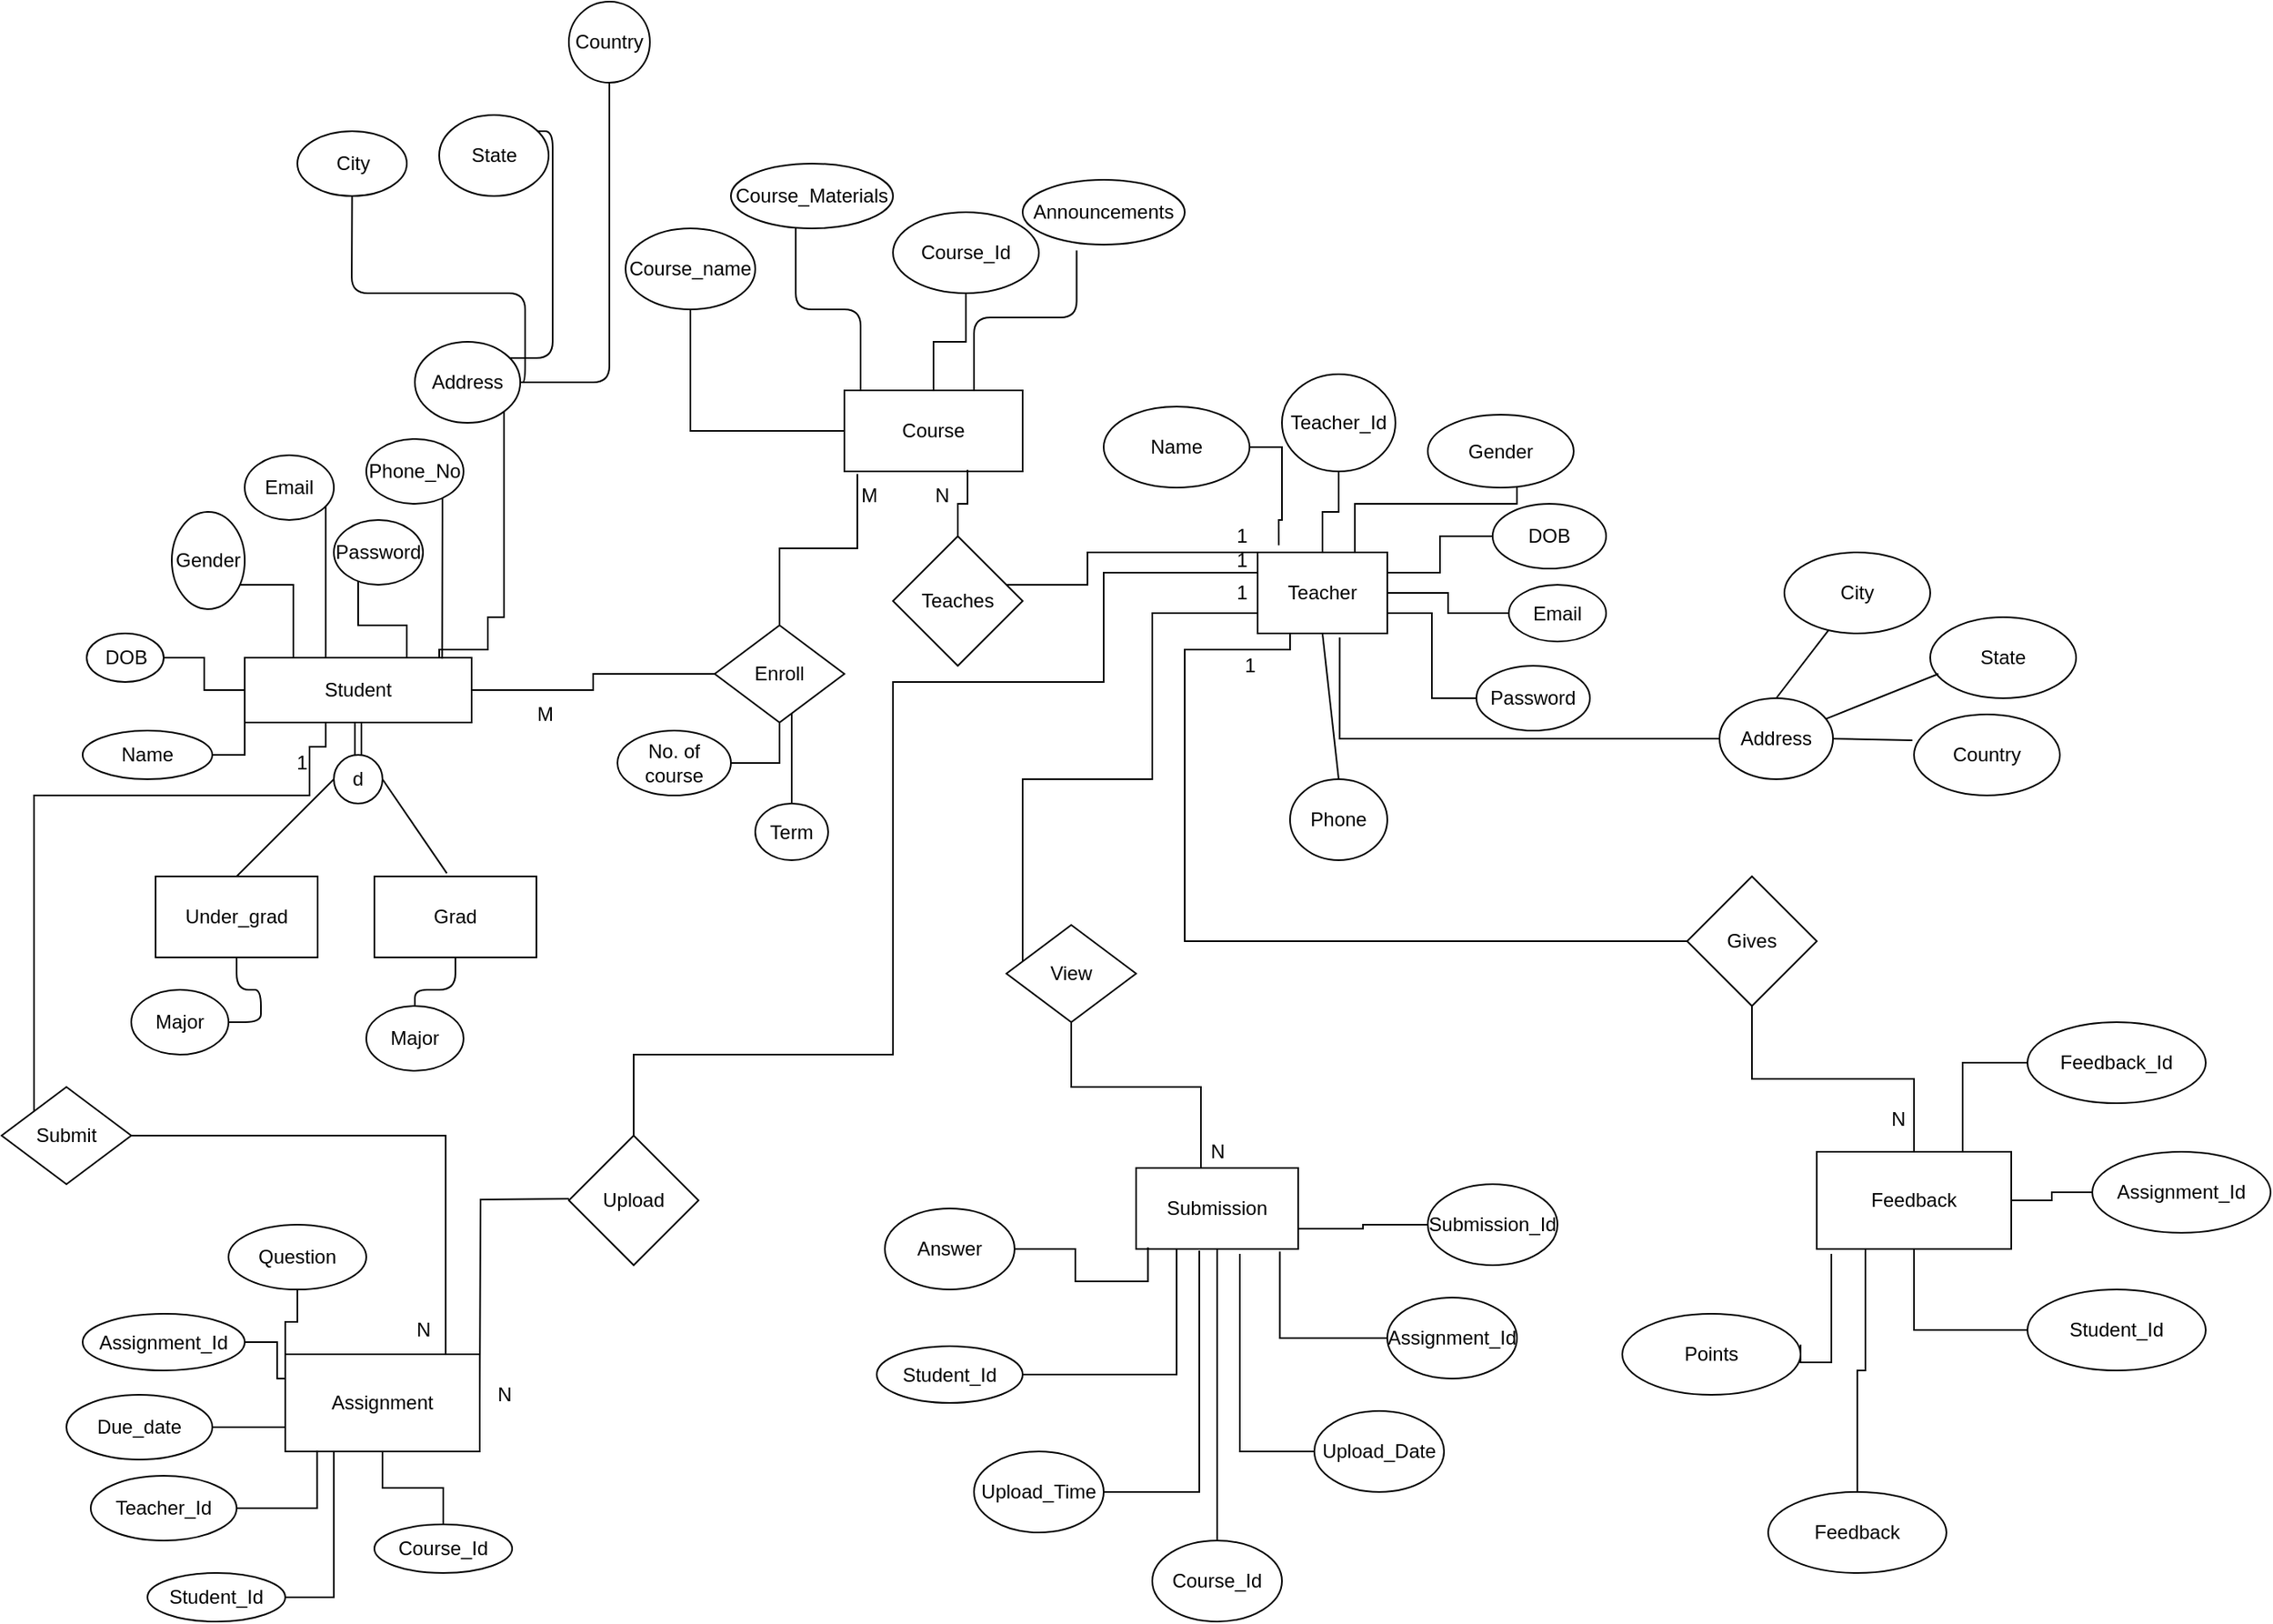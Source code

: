 <mxfile version="13.7.9" type="device"><diagram id="-tRx9TWAh7TcMfn7ytfL" name="Page-1"><mxGraphModel dx="1702" dy="1594" grid="1" gridSize="10" guides="1" tooltips="1" connect="1" arrows="1" fold="1" page="1" pageScale="1" pageWidth="850" pageHeight="1100" math="0" shadow="0"><root><mxCell id="0"/><mxCell id="1" parent="0"/><mxCell id="U-fGqJJMngLePOsrqzSg-1" value="Student" style="rounded=0;whiteSpace=wrap;html=1;" parent="1" vertex="1"><mxGeometry x="90" y="145" width="140" height="40" as="geometry"/></mxCell><mxCell id="U-fGqJJMngLePOsrqzSg-2" style="edgeStyle=orthogonalEdgeStyle;rounded=0;orthogonalLoop=1;jettySize=auto;html=1;endArrow=none;endFill=0;" parent="1" source="U-fGqJJMngLePOsrqzSg-6" target="U-fGqJJMngLePOsrqzSg-1" edge="1"><mxGeometry relative="1" as="geometry"><Array as="points"><mxPoint x="250" y="120"/><mxPoint x="240" y="120"/><mxPoint x="240" y="140"/><mxPoint x="210" y="140"/></Array></mxGeometry></mxCell><mxCell id="U-fGqJJMngLePOsrqzSg-3" style="edgeStyle=orthogonalEdgeStyle;rounded=1;orthogonalLoop=1;jettySize=auto;html=1;startArrow=none;startFill=0;endArrow=none;endFill=0;" parent="1" source="U-fGqJJMngLePOsrqzSg-6" target="U-fGqJJMngLePOsrqzSg-116" edge="1"><mxGeometry relative="1" as="geometry"><mxPoint x="230" y="-120" as="targetPoint"/><Array as="points"><mxPoint x="263" y="-80"/><mxPoint x="156" y="-80"/></Array></mxGeometry></mxCell><mxCell id="U-fGqJJMngLePOsrqzSg-4" style="edgeStyle=orthogonalEdgeStyle;rounded=1;orthogonalLoop=1;jettySize=auto;html=1;startArrow=none;startFill=0;endArrow=none;endFill=0;" parent="1" source="U-fGqJJMngLePOsrqzSg-6" target="U-fGqJJMngLePOsrqzSg-118" edge="1"><mxGeometry relative="1" as="geometry"><mxPoint x="280" y="-130" as="targetPoint"/><Array as="points"><mxPoint x="280" y="-40"/><mxPoint x="280" y="-180"/></Array></mxGeometry></mxCell><mxCell id="U-fGqJJMngLePOsrqzSg-5" style="edgeStyle=orthogonalEdgeStyle;rounded=1;orthogonalLoop=1;jettySize=auto;html=1;startArrow=none;startFill=0;endArrow=none;endFill=0;" parent="1" source="U-fGqJJMngLePOsrqzSg-6" target="U-fGqJJMngLePOsrqzSg-117" edge="1"><mxGeometry relative="1" as="geometry"><mxPoint x="310" y="-170" as="targetPoint"/></mxGeometry></mxCell><mxCell id="U-fGqJJMngLePOsrqzSg-6" value="Address" style="ellipse;whiteSpace=wrap;html=1;" parent="1" vertex="1"><mxGeometry x="195" y="-50" width="65" height="50" as="geometry"/></mxCell><mxCell id="U-fGqJJMngLePOsrqzSg-7" style="edgeStyle=orthogonalEdgeStyle;rounded=0;orthogonalLoop=1;jettySize=auto;html=1;entryX=0.25;entryY=0;entryDx=0;entryDy=0;endArrow=none;endFill=0;" parent="1" source="U-fGqJJMngLePOsrqzSg-8" target="U-fGqJJMngLePOsrqzSg-1" edge="1"><mxGeometry relative="1" as="geometry"><Array as="points"><mxPoint x="80" y="100"/><mxPoint x="120" y="100"/><mxPoint x="120" y="145"/></Array></mxGeometry></mxCell><mxCell id="U-fGqJJMngLePOsrqzSg-8" value="Gender" style="ellipse;whiteSpace=wrap;html=1;direction=south;" parent="1" vertex="1"><mxGeometry x="45" y="55" width="45" height="60" as="geometry"/></mxCell><mxCell id="U-fGqJJMngLePOsrqzSg-9" style="edgeStyle=orthogonalEdgeStyle;rounded=0;orthogonalLoop=1;jettySize=auto;html=1;entryX=0.5;entryY=0;entryDx=0;entryDy=0;endArrow=none;endFill=0;" parent="1" source="U-fGqJJMngLePOsrqzSg-10" target="U-fGqJJMngLePOsrqzSg-1" edge="1"><mxGeometry relative="1" as="geometry"><Array as="points"><mxPoint x="140" y="145"/></Array></mxGeometry></mxCell><mxCell id="U-fGqJJMngLePOsrqzSg-10" value="Email" style="ellipse;whiteSpace=wrap;html=1;" parent="1" vertex="1"><mxGeometry x="90" y="20" width="55" height="40" as="geometry"/></mxCell><mxCell id="U-fGqJJMngLePOsrqzSg-11" style="edgeStyle=orthogonalEdgeStyle;rounded=0;orthogonalLoop=1;jettySize=auto;html=1;entryX=0.75;entryY=0;entryDx=0;entryDy=0;endArrow=none;endFill=0;" parent="1" source="U-fGqJJMngLePOsrqzSg-12" target="U-fGqJJMngLePOsrqzSg-1" edge="1"><mxGeometry relative="1" as="geometry"><Array as="points"><mxPoint x="160" y="125"/><mxPoint x="190" y="125"/></Array></mxGeometry></mxCell><mxCell id="U-fGqJJMngLePOsrqzSg-12" value="Password" style="ellipse;whiteSpace=wrap;html=1;" parent="1" vertex="1"><mxGeometry x="145" y="60" width="55" height="40" as="geometry"/></mxCell><mxCell id="U-fGqJJMngLePOsrqzSg-13" style="edgeStyle=orthogonalEdgeStyle;rounded=0;orthogonalLoop=1;jettySize=auto;html=1;entryX=0;entryY=0.5;entryDx=0;entryDy=0;endArrow=none;endFill=0;" parent="1" source="U-fGqJJMngLePOsrqzSg-14" target="U-fGqJJMngLePOsrqzSg-1" edge="1"><mxGeometry relative="1" as="geometry"/></mxCell><mxCell id="U-fGqJJMngLePOsrqzSg-14" value="DOB" style="ellipse;whiteSpace=wrap;html=1;" parent="1" vertex="1"><mxGeometry x="-7.5" y="130" width="47.5" height="30" as="geometry"/></mxCell><mxCell id="U-fGqJJMngLePOsrqzSg-15" style="edgeStyle=orthogonalEdgeStyle;rounded=0;orthogonalLoop=1;jettySize=auto;html=1;entryX=0.87;entryY=0.017;entryDx=0;entryDy=0;entryPerimeter=0;endArrow=none;endFill=0;" parent="1" source="U-fGqJJMngLePOsrqzSg-16" target="U-fGqJJMngLePOsrqzSg-1" edge="1"><mxGeometry relative="1" as="geometry"><Array as="points"><mxPoint x="212" y="60"/><mxPoint x="212" y="60"/></Array></mxGeometry></mxCell><mxCell id="U-fGqJJMngLePOsrqzSg-16" value="Phone_No" style="ellipse;whiteSpace=wrap;html=1;" parent="1" vertex="1"><mxGeometry x="165" y="10" width="60" height="40" as="geometry"/></mxCell><mxCell id="U-fGqJJMngLePOsrqzSg-17" style="edgeStyle=orthogonalEdgeStyle;rounded=0;orthogonalLoop=1;jettySize=auto;html=1;entryX=0;entryY=0.75;entryDx=0;entryDy=0;endArrow=none;endFill=0;" parent="1" source="U-fGqJJMngLePOsrqzSg-18" target="U-fGqJJMngLePOsrqzSg-1" edge="1"><mxGeometry relative="1" as="geometry"/></mxCell><mxCell id="U-fGqJJMngLePOsrqzSg-18" value="Name" style="ellipse;whiteSpace=wrap;html=1;" parent="1" vertex="1"><mxGeometry x="-10" y="190" width="80" height="30" as="geometry"/></mxCell><mxCell id="U-fGqJJMngLePOsrqzSg-19" value="" style="shape=link;html=1;endArrow=none;endFill=0;exitX=0.5;exitY=1;exitDx=0;exitDy=0;entryX=0.5;entryY=0;entryDx=0;entryDy=0;" parent="1" source="U-fGqJJMngLePOsrqzSg-1" target="U-fGqJJMngLePOsrqzSg-20" edge="1"><mxGeometry width="100" relative="1" as="geometry"><mxPoint x="190" y="250" as="sourcePoint"/><mxPoint x="195" y="290" as="targetPoint"/><Array as="points"/></mxGeometry></mxCell><mxCell id="U-fGqJJMngLePOsrqzSg-20" value="d" style="ellipse;whiteSpace=wrap;html=1;" parent="1" vertex="1"><mxGeometry x="145" y="205" width="30" height="30" as="geometry"/></mxCell><mxCell id="U-fGqJJMngLePOsrqzSg-21" value="" style="endArrow=none;html=1;entryX=0;entryY=0.5;entryDx=0;entryDy=0;exitX=0.5;exitY=0;exitDx=0;exitDy=0;" parent="1" source="U-fGqJJMngLePOsrqzSg-26" target="U-fGqJJMngLePOsrqzSg-20" edge="1"><mxGeometry width="50" height="50" relative="1" as="geometry"><mxPoint x="73" y="350" as="sourcePoint"/><mxPoint x="112.5" y="310" as="targetPoint"/><Array as="points"/></mxGeometry></mxCell><mxCell id="U-fGqJJMngLePOsrqzSg-22" style="edgeStyle=orthogonalEdgeStyle;rounded=1;orthogonalLoop=1;jettySize=auto;html=1;startArrow=none;startFill=0;endArrow=none;endFill=0;" parent="1" source="U-fGqJJMngLePOsrqzSg-23" target="U-fGqJJMngLePOsrqzSg-120" edge="1"><mxGeometry relative="1" as="geometry"/></mxCell><mxCell id="U-fGqJJMngLePOsrqzSg-23" value="Grad" style="rounded=0;whiteSpace=wrap;html=1;" parent="1" vertex="1"><mxGeometry x="170" y="280" width="100" height="50" as="geometry"/></mxCell><mxCell id="U-fGqJJMngLePOsrqzSg-24" value="" style="endArrow=none;html=1;exitX=1;exitY=0.5;exitDx=0;exitDy=0;entryX=0.447;entryY=-0.039;entryDx=0;entryDy=0;entryPerimeter=0;" parent="1" source="U-fGqJJMngLePOsrqzSg-20" target="U-fGqJJMngLePOsrqzSg-23" edge="1"><mxGeometry width="50" height="50" relative="1" as="geometry"><mxPoint x="240" y="270" as="sourcePoint"/><mxPoint x="301" y="330" as="targetPoint"/><Array as="points"/></mxGeometry></mxCell><mxCell id="U-fGqJJMngLePOsrqzSg-25" style="edgeStyle=orthogonalEdgeStyle;rounded=1;orthogonalLoop=1;jettySize=auto;html=1;entryX=1;entryY=0.5;entryDx=0;entryDy=0;startArrow=none;startFill=0;endArrow=none;endFill=0;" parent="1" source="U-fGqJJMngLePOsrqzSg-26" target="U-fGqJJMngLePOsrqzSg-119" edge="1"><mxGeometry relative="1" as="geometry"/></mxCell><mxCell id="U-fGqJJMngLePOsrqzSg-26" value="Under_grad" style="rounded=0;whiteSpace=wrap;html=1;" parent="1" vertex="1"><mxGeometry x="35" y="280" width="100" height="50" as="geometry"/></mxCell><mxCell id="U-fGqJJMngLePOsrqzSg-27" style="edgeStyle=orthogonalEdgeStyle;rounded=0;orthogonalLoop=1;jettySize=auto;html=1;endArrow=none;endFill=0;" parent="1" source="U-fGqJJMngLePOsrqzSg-31" target="U-fGqJJMngLePOsrqzSg-33" edge="1"><mxGeometry relative="1" as="geometry"/></mxCell><mxCell id="U-fGqJJMngLePOsrqzSg-28" style="edgeStyle=orthogonalEdgeStyle;rounded=0;orthogonalLoop=1;jettySize=auto;html=1;endArrow=none;endFill=0;" parent="1" source="U-fGqJJMngLePOsrqzSg-31" target="U-fGqJJMngLePOsrqzSg-32" edge="1"><mxGeometry relative="1" as="geometry"/></mxCell><mxCell id="U-fGqJJMngLePOsrqzSg-29" style="edgeStyle=orthogonalEdgeStyle;rounded=1;orthogonalLoop=1;jettySize=auto;html=1;entryX=0.4;entryY=1;entryDx=0;entryDy=0;entryPerimeter=0;startArrow=none;startFill=0;endArrow=none;endFill=0;" parent="1" source="U-fGqJJMngLePOsrqzSg-31" target="U-fGqJJMngLePOsrqzSg-121" edge="1"><mxGeometry relative="1" as="geometry"><Array as="points"><mxPoint x="470" y="-70"/><mxPoint x="430" y="-70"/></Array></mxGeometry></mxCell><mxCell id="U-fGqJJMngLePOsrqzSg-30" style="edgeStyle=orthogonalEdgeStyle;rounded=1;orthogonalLoop=1;jettySize=auto;html=1;entryX=0.333;entryY=1.092;entryDx=0;entryDy=0;entryPerimeter=0;startArrow=none;startFill=0;endArrow=none;endFill=0;" parent="1" source="U-fGqJJMngLePOsrqzSg-31" target="U-fGqJJMngLePOsrqzSg-122" edge="1"><mxGeometry relative="1" as="geometry"><Array as="points"><mxPoint x="540" y="-65"/><mxPoint x="603" y="-65"/></Array></mxGeometry></mxCell><mxCell id="U-fGqJJMngLePOsrqzSg-31" value="Course" style="rounded=0;whiteSpace=wrap;html=1;" parent="1" vertex="1"><mxGeometry x="460" y="-20" width="110" height="50" as="geometry"/></mxCell><mxCell id="U-fGqJJMngLePOsrqzSg-32" value="Course_Id" style="ellipse;whiteSpace=wrap;html=1;" parent="1" vertex="1"><mxGeometry x="490" y="-130" width="90" height="50" as="geometry"/></mxCell><mxCell id="U-fGqJJMngLePOsrqzSg-33" value="Course_name" style="ellipse;whiteSpace=wrap;html=1;" parent="1" vertex="1"><mxGeometry x="325" y="-120" width="80" height="50" as="geometry"/></mxCell><mxCell id="U-fGqJJMngLePOsrqzSg-34" style="edgeStyle=orthogonalEdgeStyle;rounded=0;orthogonalLoop=1;jettySize=auto;html=1;entryX=1;entryY=0.5;entryDx=0;entryDy=0;endArrow=none;endFill=0;" parent="1" source="U-fGqJJMngLePOsrqzSg-36" target="U-fGqJJMngLePOsrqzSg-1" edge="1"><mxGeometry relative="1" as="geometry"/></mxCell><mxCell id="U-fGqJJMngLePOsrqzSg-35" style="edgeStyle=orthogonalEdgeStyle;rounded=0;orthogonalLoop=1;jettySize=auto;html=1;entryX=0.073;entryY=1.033;entryDx=0;entryDy=0;entryPerimeter=0;endArrow=none;endFill=0;" parent="1" source="U-fGqJJMngLePOsrqzSg-36" target="U-fGqJJMngLePOsrqzSg-31" edge="1"><mxGeometry relative="1" as="geometry"/></mxCell><mxCell id="U-fGqJJMngLePOsrqzSg-36" value="Enroll" style="rhombus;whiteSpace=wrap;html=1;" parent="1" vertex="1"><mxGeometry x="380" y="125" width="80" height="60" as="geometry"/></mxCell><mxCell id="U-fGqJJMngLePOsrqzSg-37" value="M" style="text;html=1;align=center;verticalAlign=middle;resizable=0;points=[];autosize=1;" parent="1" vertex="1"><mxGeometry x="460" y="35" width="30" height="20" as="geometry"/></mxCell><mxCell id="U-fGqJJMngLePOsrqzSg-38" value="M" style="text;html=1;align=center;verticalAlign=middle;resizable=0;points=[];autosize=1;" parent="1" vertex="1"><mxGeometry x="260" y="170" width="30" height="20" as="geometry"/></mxCell><mxCell id="U-fGqJJMngLePOsrqzSg-39" value="Teacher" style="rounded=0;whiteSpace=wrap;html=1;" parent="1" vertex="1"><mxGeometry x="715" y="80" width="80" height="50" as="geometry"/></mxCell><mxCell id="U-fGqJJMngLePOsrqzSg-40" style="edgeStyle=orthogonalEdgeStyle;rounded=0;orthogonalLoop=1;jettySize=auto;html=1;entryX=1;entryY=0.75;entryDx=0;entryDy=0;endArrow=none;endFill=0;" parent="1" source="U-fGqJJMngLePOsrqzSg-41" target="U-fGqJJMngLePOsrqzSg-39" edge="1"><mxGeometry relative="1" as="geometry"/></mxCell><mxCell id="U-fGqJJMngLePOsrqzSg-41" value="Password" style="ellipse;whiteSpace=wrap;html=1;" parent="1" vertex="1"><mxGeometry x="850" y="150" width="70" height="40" as="geometry"/></mxCell><mxCell id="U-fGqJJMngLePOsrqzSg-43" value="Phone" style="ellipse;whiteSpace=wrap;html=1;" parent="1" vertex="1"><mxGeometry x="735" y="220" width="60" height="50" as="geometry"/></mxCell><mxCell id="U-fGqJJMngLePOsrqzSg-44" style="edgeStyle=orthogonalEdgeStyle;rounded=0;orthogonalLoop=1;jettySize=auto;html=1;endArrow=none;endFill=0;entryX=1;entryY=0.25;entryDx=0;entryDy=0;" parent="1" source="U-fGqJJMngLePOsrqzSg-45" target="U-fGqJJMngLePOsrqzSg-39" edge="1"><mxGeometry relative="1" as="geometry"><mxPoint x="775" y="190" as="targetPoint"/></mxGeometry></mxCell><mxCell id="U-fGqJJMngLePOsrqzSg-45" value="DOB" style="ellipse;whiteSpace=wrap;html=1;" parent="1" vertex="1"><mxGeometry x="860" y="50" width="70" height="40" as="geometry"/></mxCell><mxCell id="U-fGqJJMngLePOsrqzSg-46" style="edgeStyle=orthogonalEdgeStyle;rounded=0;orthogonalLoop=1;jettySize=auto;html=1;entryX=1;entryY=0.5;entryDx=0;entryDy=0;endArrow=none;endFill=0;" parent="1" source="U-fGqJJMngLePOsrqzSg-47" target="U-fGqJJMngLePOsrqzSg-39" edge="1"><mxGeometry relative="1" as="geometry"/></mxCell><mxCell id="U-fGqJJMngLePOsrqzSg-47" value="Email" style="ellipse;whiteSpace=wrap;html=1;" parent="1" vertex="1"><mxGeometry x="870" y="100" width="60" height="35" as="geometry"/></mxCell><mxCell id="U-fGqJJMngLePOsrqzSg-48" style="edgeStyle=orthogonalEdgeStyle;rounded=0;orthogonalLoop=1;jettySize=auto;html=1;entryX=0.75;entryY=0;entryDx=0;entryDy=0;endArrow=none;endFill=0;" parent="1" source="U-fGqJJMngLePOsrqzSg-49" target="U-fGqJJMngLePOsrqzSg-39" edge="1"><mxGeometry relative="1" as="geometry"><Array as="points"><mxPoint x="875" y="50"/><mxPoint x="775" y="50"/></Array></mxGeometry></mxCell><mxCell id="U-fGqJJMngLePOsrqzSg-49" value="Gender" style="ellipse;whiteSpace=wrap;html=1;" parent="1" vertex="1"><mxGeometry x="820" y="-5" width="90" height="45" as="geometry"/></mxCell><mxCell id="U-fGqJJMngLePOsrqzSg-50" style="edgeStyle=orthogonalEdgeStyle;rounded=0;orthogonalLoop=1;jettySize=auto;html=1;entryX=0.633;entryY=1.05;entryDx=0;entryDy=0;entryPerimeter=0;endArrow=none;endFill=0;" parent="1" source="U-fGqJJMngLePOsrqzSg-51" target="U-fGqJJMngLePOsrqzSg-39" edge="1"><mxGeometry relative="1" as="geometry"/></mxCell><mxCell id="U-fGqJJMngLePOsrqzSg-51" value="Address" style="ellipse;whiteSpace=wrap;html=1;" parent="1" vertex="1"><mxGeometry x="1000" y="170" width="70" height="50" as="geometry"/></mxCell><mxCell id="U-fGqJJMngLePOsrqzSg-52" style="edgeStyle=orthogonalEdgeStyle;rounded=0;orthogonalLoop=1;jettySize=auto;html=1;entryX=0.163;entryY=-0.087;entryDx=0;entryDy=0;entryPerimeter=0;endArrow=none;endFill=0;" parent="1" source="U-fGqJJMngLePOsrqzSg-53" target="U-fGqJJMngLePOsrqzSg-39" edge="1"><mxGeometry relative="1" as="geometry"><Array as="points"><mxPoint x="730" y="15"/><mxPoint x="730" y="60"/><mxPoint x="728" y="60"/></Array></mxGeometry></mxCell><mxCell id="U-fGqJJMngLePOsrqzSg-53" value="Name" style="ellipse;whiteSpace=wrap;html=1;" parent="1" vertex="1"><mxGeometry x="620" y="-10" width="90" height="50" as="geometry"/></mxCell><mxCell id="U-fGqJJMngLePOsrqzSg-54" style="edgeStyle=orthogonalEdgeStyle;rounded=0;orthogonalLoop=1;jettySize=auto;html=1;endArrow=none;endFill=0;" parent="1" source="U-fGqJJMngLePOsrqzSg-56" target="U-fGqJJMngLePOsrqzSg-39" edge="1"><mxGeometry relative="1" as="geometry"><Array as="points"><mxPoint x="610" y="100"/><mxPoint x="610" y="80"/></Array></mxGeometry></mxCell><mxCell id="U-fGqJJMngLePOsrqzSg-55" style="edgeStyle=orthogonalEdgeStyle;rounded=0;orthogonalLoop=1;jettySize=auto;html=1;entryX=0.691;entryY=0.98;entryDx=0;entryDy=0;entryPerimeter=0;endArrow=none;endFill=0;" parent="1" source="U-fGqJJMngLePOsrqzSg-56" target="U-fGqJJMngLePOsrqzSg-31" edge="1"><mxGeometry relative="1" as="geometry"/></mxCell><mxCell id="U-fGqJJMngLePOsrqzSg-56" value="Teaches" style="rhombus;whiteSpace=wrap;html=1;" parent="1" vertex="1"><mxGeometry x="490" y="70" width="80" height="80" as="geometry"/></mxCell><mxCell id="U-fGqJJMngLePOsrqzSg-57" value="1" style="text;html=1;align=center;verticalAlign=middle;resizable=0;points=[];autosize=1;" parent="1" vertex="1"><mxGeometry x="695" y="95" width="20" height="20" as="geometry"/></mxCell><mxCell id="U-fGqJJMngLePOsrqzSg-58" value="N" style="text;html=1;align=center;verticalAlign=middle;resizable=0;points=[];autosize=1;" parent="1" vertex="1"><mxGeometry x="510" y="35" width="20" height="20" as="geometry"/></mxCell><mxCell id="U-fGqJJMngLePOsrqzSg-59" value="Submission" style="rounded=0;whiteSpace=wrap;html=1;" parent="1" vertex="1"><mxGeometry x="640" y="460" width="100" height="50" as="geometry"/></mxCell><mxCell id="U-fGqJJMngLePOsrqzSg-60" style="edgeStyle=orthogonalEdgeStyle;rounded=0;orthogonalLoop=1;jettySize=auto;html=1;entryX=1;entryY=0.75;entryDx=0;entryDy=0;endArrow=none;endFill=0;" parent="1" source="U-fGqJJMngLePOsrqzSg-61" target="U-fGqJJMngLePOsrqzSg-59" edge="1"><mxGeometry relative="1" as="geometry"/></mxCell><mxCell id="U-fGqJJMngLePOsrqzSg-61" value="Submission_Id" style="ellipse;whiteSpace=wrap;html=1;" parent="1" vertex="1"><mxGeometry x="820" y="470" width="80" height="50" as="geometry"/></mxCell><mxCell id="U-fGqJJMngLePOsrqzSg-62" style="edgeStyle=orthogonalEdgeStyle;rounded=0;orthogonalLoop=1;jettySize=auto;html=1;entryX=0.887;entryY=1.033;entryDx=0;entryDy=0;entryPerimeter=0;endArrow=none;endFill=0;" parent="1" source="U-fGqJJMngLePOsrqzSg-63" target="U-fGqJJMngLePOsrqzSg-59" edge="1"><mxGeometry relative="1" as="geometry"/></mxCell><mxCell id="U-fGqJJMngLePOsrqzSg-63" value="Assignment_Id" style="ellipse;whiteSpace=wrap;html=1;" parent="1" vertex="1"><mxGeometry x="795" y="540" width="80" height="50" as="geometry"/></mxCell><mxCell id="U-fGqJJMngLePOsrqzSg-64" style="edgeStyle=orthogonalEdgeStyle;rounded=0;orthogonalLoop=1;jettySize=auto;html=1;entryX=0.25;entryY=1;entryDx=0;entryDy=0;endArrow=none;endFill=0;" parent="1" source="U-fGqJJMngLePOsrqzSg-65" target="U-fGqJJMngLePOsrqzSg-59" edge="1"><mxGeometry relative="1" as="geometry"/></mxCell><mxCell id="U-fGqJJMngLePOsrqzSg-65" value="Student_Id" style="ellipse;whiteSpace=wrap;html=1;" parent="1" vertex="1"><mxGeometry x="480" y="570" width="90" height="35" as="geometry"/></mxCell><mxCell id="U-fGqJJMngLePOsrqzSg-66" style="edgeStyle=orthogonalEdgeStyle;rounded=0;orthogonalLoop=1;jettySize=auto;html=1;entryX=0.073;entryY=0.98;entryDx=0;entryDy=0;entryPerimeter=0;endArrow=none;endFill=0;" parent="1" source="U-fGqJJMngLePOsrqzSg-67" target="U-fGqJJMngLePOsrqzSg-59" edge="1"><mxGeometry relative="1" as="geometry"/></mxCell><mxCell id="U-fGqJJMngLePOsrqzSg-67" value="Answer" style="ellipse;whiteSpace=wrap;html=1;" parent="1" vertex="1"><mxGeometry x="485" y="485" width="80" height="50" as="geometry"/></mxCell><mxCell id="U-fGqJJMngLePOsrqzSg-68" style="edgeStyle=orthogonalEdgeStyle;rounded=0;orthogonalLoop=1;jettySize=auto;html=1;endArrow=none;endFill=0;" parent="1" source="U-fGqJJMngLePOsrqzSg-69" target="U-fGqJJMngLePOsrqzSg-59" edge="1"><mxGeometry relative="1" as="geometry"/></mxCell><mxCell id="U-fGqJJMngLePOsrqzSg-69" value="Course_Id" style="ellipse;whiteSpace=wrap;html=1;" parent="1" vertex="1"><mxGeometry x="650" y="690" width="80" height="50" as="geometry"/></mxCell><mxCell id="U-fGqJJMngLePOsrqzSg-70" style="edgeStyle=orthogonalEdgeStyle;rounded=0;orthogonalLoop=1;jettySize=auto;html=1;endArrow=none;endFill=0;entryX=0;entryY=0.75;entryDx=0;entryDy=0;" parent="1" source="U-fGqJJMngLePOsrqzSg-72" target="U-fGqJJMngLePOsrqzSg-39" edge="1"><mxGeometry relative="1" as="geometry"><mxPoint x="610" y="220" as="targetPoint"/><Array as="points"><mxPoint x="570" y="340"/><mxPoint x="570" y="220"/><mxPoint x="650" y="220"/></Array></mxGeometry></mxCell><mxCell id="U-fGqJJMngLePOsrqzSg-71" style="edgeStyle=orthogonalEdgeStyle;rounded=0;orthogonalLoop=1;jettySize=auto;html=1;entryX=0.4;entryY=0;entryDx=0;entryDy=0;entryPerimeter=0;endArrow=none;endFill=0;" parent="1" source="U-fGqJJMngLePOsrqzSg-72" target="U-fGqJJMngLePOsrqzSg-59" edge="1"><mxGeometry relative="1" as="geometry"><Array as="points"><mxPoint x="600" y="410"/><mxPoint x="680" y="410"/></Array></mxGeometry></mxCell><mxCell id="U-fGqJJMngLePOsrqzSg-72" value="View" style="rhombus;whiteSpace=wrap;html=1;" parent="1" vertex="1"><mxGeometry x="560" y="310" width="80" height="60" as="geometry"/></mxCell><mxCell id="U-fGqJJMngLePOsrqzSg-73" value="N" style="text;html=1;align=center;verticalAlign=middle;resizable=0;points=[];autosize=1;" parent="1" vertex="1"><mxGeometry x="680" y="440" width="20" height="20" as="geometry"/></mxCell><mxCell id="U-fGqJJMngLePOsrqzSg-74" value="1" style="text;html=1;align=center;verticalAlign=middle;resizable=0;points=[];autosize=1;" parent="1" vertex="1"><mxGeometry x="695" y="75" width="20" height="20" as="geometry"/></mxCell><mxCell id="U-fGqJJMngLePOsrqzSg-75" style="edgeStyle=orthogonalEdgeStyle;rounded=0;orthogonalLoop=1;jettySize=auto;html=1;entryX=0.25;entryY=1;entryDx=0;entryDy=0;endArrow=none;endFill=0;" parent="1" source="U-fGqJJMngLePOsrqzSg-77" target="U-fGqJJMngLePOsrqzSg-1" edge="1"><mxGeometry relative="1" as="geometry"><Array as="points"><mxPoint x="-40" y="230"/><mxPoint x="130" y="230"/><mxPoint x="130" y="200"/><mxPoint x="140" y="200"/></Array></mxGeometry></mxCell><mxCell id="U-fGqJJMngLePOsrqzSg-76" style="edgeStyle=orthogonalEdgeStyle;rounded=0;orthogonalLoop=1;jettySize=auto;html=1;entryX=0.825;entryY=0.022;entryDx=0;entryDy=0;entryPerimeter=0;endArrow=none;endFill=0;" parent="1" source="U-fGqJJMngLePOsrqzSg-77" target="U-fGqJJMngLePOsrqzSg-78" edge="1"><mxGeometry relative="1" as="geometry"/></mxCell><mxCell id="U-fGqJJMngLePOsrqzSg-77" value="Submit" style="rhombus;whiteSpace=wrap;html=1;" parent="1" vertex="1"><mxGeometry x="-60" y="410" width="80" height="60" as="geometry"/></mxCell><mxCell id="U-fGqJJMngLePOsrqzSg-78" value="Assignment" style="rounded=0;whiteSpace=wrap;html=1;" parent="1" vertex="1"><mxGeometry x="115" y="575" width="120" height="60" as="geometry"/></mxCell><mxCell id="U-fGqJJMngLePOsrqzSg-79" style="edgeStyle=orthogonalEdgeStyle;rounded=0;orthogonalLoop=1;jettySize=auto;html=1;entryX=0;entryY=0.75;entryDx=0;entryDy=0;endArrow=none;endFill=0;" parent="1" source="U-fGqJJMngLePOsrqzSg-80" target="U-fGqJJMngLePOsrqzSg-78" edge="1"><mxGeometry relative="1" as="geometry"/></mxCell><mxCell id="U-fGqJJMngLePOsrqzSg-80" value="Due_date" style="ellipse;whiteSpace=wrap;html=1;" parent="1" vertex="1"><mxGeometry x="-20" y="600" width="90" height="40" as="geometry"/></mxCell><mxCell id="U-fGqJJMngLePOsrqzSg-81" style="edgeStyle=orthogonalEdgeStyle;rounded=0;orthogonalLoop=1;jettySize=auto;html=1;entryX=0;entryY=0.25;entryDx=0;entryDy=0;endArrow=none;endFill=0;" parent="1" source="U-fGqJJMngLePOsrqzSg-82" target="U-fGqJJMngLePOsrqzSg-78" edge="1"><mxGeometry relative="1" as="geometry"/></mxCell><mxCell id="U-fGqJJMngLePOsrqzSg-82" value="Assignment_Id" style="ellipse;whiteSpace=wrap;html=1;" parent="1" vertex="1"><mxGeometry x="-10" y="550" width="100" height="35" as="geometry"/></mxCell><mxCell id="U-fGqJJMngLePOsrqzSg-83" style="edgeStyle=orthogonalEdgeStyle;rounded=0;orthogonalLoop=1;jettySize=auto;html=1;entryX=0.164;entryY=0.989;entryDx=0;entryDy=0;entryPerimeter=0;endArrow=none;endFill=0;" parent="1" source="U-fGqJJMngLePOsrqzSg-84" target="U-fGqJJMngLePOsrqzSg-78" edge="1"><mxGeometry relative="1" as="geometry"/></mxCell><mxCell id="U-fGqJJMngLePOsrqzSg-84" value="Teacher_Id" style="ellipse;whiteSpace=wrap;html=1;" parent="1" vertex="1"><mxGeometry x="-5" y="650" width="90" height="40" as="geometry"/></mxCell><mxCell id="U-fGqJJMngLePOsrqzSg-85" style="edgeStyle=orthogonalEdgeStyle;rounded=0;orthogonalLoop=1;jettySize=auto;html=1;entryX=0.5;entryY=1;entryDx=0;entryDy=0;endArrow=none;endFill=0;" parent="1" source="U-fGqJJMngLePOsrqzSg-86" target="U-fGqJJMngLePOsrqzSg-78" edge="1"><mxGeometry relative="1" as="geometry"/></mxCell><mxCell id="U-fGqJJMngLePOsrqzSg-86" value="Course_Id" style="ellipse;whiteSpace=wrap;html=1;" parent="1" vertex="1"><mxGeometry x="170" y="680" width="85" height="30" as="geometry"/></mxCell><mxCell id="U-fGqJJMngLePOsrqzSg-87" style="edgeStyle=orthogonalEdgeStyle;rounded=0;orthogonalLoop=1;jettySize=auto;html=1;endArrow=none;endFill=0;entryX=0;entryY=0;entryDx=0;entryDy=0;" parent="1" source="U-fGqJJMngLePOsrqzSg-88" target="U-fGqJJMngLePOsrqzSg-78" edge="1"><mxGeometry relative="1" as="geometry"><mxPoint x="120" y="570" as="targetPoint"/></mxGeometry></mxCell><mxCell id="U-fGqJJMngLePOsrqzSg-88" value="Question" style="ellipse;whiteSpace=wrap;html=1;" parent="1" vertex="1"><mxGeometry x="80" y="495" width="85" height="40" as="geometry"/></mxCell><mxCell id="U-fGqJJMngLePOsrqzSg-89" style="edgeStyle=orthogonalEdgeStyle;rounded=0;orthogonalLoop=1;jettySize=auto;html=1;entryX=1;entryY=0.5;entryDx=0;entryDy=0;endArrow=none;endFill=0;" parent="1" edge="1"><mxGeometry relative="1" as="geometry"><mxPoint x="290" y="479" as="sourcePoint"/><mxPoint x="235" y="604" as="targetPoint"/></mxGeometry></mxCell><mxCell id="U-fGqJJMngLePOsrqzSg-90" style="edgeStyle=orthogonalEdgeStyle;rounded=0;orthogonalLoop=1;jettySize=auto;html=1;endArrow=none;endFill=0;entryX=0;entryY=0.25;entryDx=0;entryDy=0;" parent="1" source="U-fGqJJMngLePOsrqzSg-91" target="U-fGqJJMngLePOsrqzSg-39" edge="1"><mxGeometry relative="1" as="geometry"><mxPoint x="680" y="100" as="targetPoint"/><Array as="points"><mxPoint x="330" y="390"/><mxPoint x="490" y="390"/><mxPoint x="490" y="160"/><mxPoint x="620" y="160"/><mxPoint x="620" y="93"/></Array></mxGeometry></mxCell><mxCell id="U-fGqJJMngLePOsrqzSg-91" value="Upload" style="rhombus;whiteSpace=wrap;html=1;" parent="1" vertex="1"><mxGeometry x="290" y="440" width="80" height="80" as="geometry"/></mxCell><mxCell id="U-fGqJJMngLePOsrqzSg-92" style="edgeStyle=orthogonalEdgeStyle;rounded=0;orthogonalLoop=1;jettySize=auto;html=1;endArrow=none;endFill=0;entryX=0.25;entryY=1;entryDx=0;entryDy=0;" parent="1" source="U-fGqJJMngLePOsrqzSg-94" target="U-fGqJJMngLePOsrqzSg-39" edge="1"><mxGeometry relative="1" as="geometry"><mxPoint x="690" y="140" as="targetPoint"/><Array as="points"><mxPoint x="670" y="320"/><mxPoint x="670" y="140"/><mxPoint x="735" y="140"/></Array></mxGeometry></mxCell><mxCell id="U-fGqJJMngLePOsrqzSg-93" style="edgeStyle=orthogonalEdgeStyle;rounded=0;orthogonalLoop=1;jettySize=auto;html=1;endArrow=none;endFill=0;" parent="1" source="U-fGqJJMngLePOsrqzSg-94" target="U-fGqJJMngLePOsrqzSg-95" edge="1"><mxGeometry relative="1" as="geometry"><mxPoint x="1120" y="400" as="targetPoint"/></mxGeometry></mxCell><mxCell id="U-fGqJJMngLePOsrqzSg-94" value="Gives" style="rhombus;whiteSpace=wrap;html=1;" parent="1" vertex="1"><mxGeometry x="980" y="280" width="80" height="80" as="geometry"/></mxCell><mxCell id="U-fGqJJMngLePOsrqzSg-95" value="Feedback" style="rounded=0;whiteSpace=wrap;html=1;" parent="1" vertex="1"><mxGeometry x="1060" y="450" width="120" height="60" as="geometry"/></mxCell><mxCell id="U-fGqJJMngLePOsrqzSg-96" value="N" style="text;html=1;align=center;verticalAlign=middle;resizable=0;points=[];autosize=1;" parent="1" vertex="1"><mxGeometry x="240" y="590" width="20" height="20" as="geometry"/></mxCell><mxCell id="U-fGqJJMngLePOsrqzSg-97" value="1" style="text;html=1;align=center;verticalAlign=middle;resizable=0;points=[];autosize=1;" parent="1" vertex="1"><mxGeometry x="695" y="60" width="20" height="20" as="geometry"/></mxCell><mxCell id="U-fGqJJMngLePOsrqzSg-98" value="N" style="text;html=1;align=center;verticalAlign=middle;resizable=0;points=[];autosize=1;" parent="1" vertex="1"><mxGeometry x="190" y="550" width="20" height="20" as="geometry"/></mxCell><mxCell id="U-fGqJJMngLePOsrqzSg-99" value="1" style="text;html=1;align=center;verticalAlign=middle;resizable=0;points=[];autosize=1;" parent="1" vertex="1"><mxGeometry x="115" y="200" width="20" height="20" as="geometry"/></mxCell><mxCell id="U-fGqJJMngLePOsrqzSg-100" style="edgeStyle=orthogonalEdgeStyle;rounded=0;orthogonalLoop=1;jettySize=auto;html=1;entryX=0.25;entryY=1;entryDx=0;entryDy=0;endArrow=none;endFill=0;" parent="1" source="U-fGqJJMngLePOsrqzSg-101" target="U-fGqJJMngLePOsrqzSg-95" edge="1"><mxGeometry relative="1" as="geometry"/></mxCell><mxCell id="U-fGqJJMngLePOsrqzSg-101" value="Feedback" style="ellipse;whiteSpace=wrap;html=1;" parent="1" vertex="1"><mxGeometry x="1030" y="660" width="110" height="50" as="geometry"/></mxCell><mxCell id="U-fGqJJMngLePOsrqzSg-102" style="edgeStyle=orthogonalEdgeStyle;rounded=0;orthogonalLoop=1;jettySize=auto;html=1;endArrow=none;endFill=0;" parent="1" source="U-fGqJJMngLePOsrqzSg-103" target="U-fGqJJMngLePOsrqzSg-95" edge="1"><mxGeometry relative="1" as="geometry"/></mxCell><mxCell id="U-fGqJJMngLePOsrqzSg-103" value="Student_Id" style="ellipse;whiteSpace=wrap;html=1;" parent="1" vertex="1"><mxGeometry x="1190" y="535" width="110" height="50" as="geometry"/></mxCell><mxCell id="U-fGqJJMngLePOsrqzSg-104" style="edgeStyle=orthogonalEdgeStyle;rounded=0;orthogonalLoop=1;jettySize=auto;html=1;endArrow=none;endFill=0;" parent="1" source="U-fGqJJMngLePOsrqzSg-105" target="U-fGqJJMngLePOsrqzSg-95" edge="1"><mxGeometry relative="1" as="geometry"/></mxCell><mxCell id="U-fGqJJMngLePOsrqzSg-105" value="Assignment_Id" style="ellipse;whiteSpace=wrap;html=1;" parent="1" vertex="1"><mxGeometry x="1230" y="450" width="110" height="50" as="geometry"/></mxCell><mxCell id="U-fGqJJMngLePOsrqzSg-106" style="edgeStyle=orthogonalEdgeStyle;rounded=0;orthogonalLoop=1;jettySize=auto;html=1;endArrow=none;endFill=0;" parent="1" source="U-fGqJJMngLePOsrqzSg-107" target="U-fGqJJMngLePOsrqzSg-95" edge="1"><mxGeometry relative="1" as="geometry"><Array as="points"><mxPoint x="1150" y="395"/></Array></mxGeometry></mxCell><mxCell id="U-fGqJJMngLePOsrqzSg-107" value="Feedback_Id" style="ellipse;whiteSpace=wrap;html=1;" parent="1" vertex="1"><mxGeometry x="1190" y="370" width="110" height="50" as="geometry"/></mxCell><mxCell id="U-fGqJJMngLePOsrqzSg-108" style="edgeStyle=orthogonalEdgeStyle;rounded=0;orthogonalLoop=1;jettySize=auto;html=1;entryX=0.5;entryY=0;entryDx=0;entryDy=0;endArrow=none;endFill=0;" parent="1" source="U-fGqJJMngLePOsrqzSg-109" target="U-fGqJJMngLePOsrqzSg-39" edge="1"><mxGeometry relative="1" as="geometry"/></mxCell><mxCell id="U-fGqJJMngLePOsrqzSg-109" value="Teacher_Id" style="ellipse;whiteSpace=wrap;html=1;" parent="1" vertex="1"><mxGeometry x="730" y="-30" width="70" height="60" as="geometry"/></mxCell><mxCell id="U-fGqJJMngLePOsrqzSg-110" style="edgeStyle=orthogonalEdgeStyle;rounded=0;orthogonalLoop=1;jettySize=auto;html=1;endArrow=none;endFill=0;" parent="1" source="U-fGqJJMngLePOsrqzSg-111" target="U-fGqJJMngLePOsrqzSg-36" edge="1"><mxGeometry relative="1" as="geometry"><Array as="points"><mxPoint x="420" y="210"/></Array></mxGeometry></mxCell><mxCell id="U-fGqJJMngLePOsrqzSg-111" value="No. of course" style="ellipse;whiteSpace=wrap;html=1;" parent="1" vertex="1"><mxGeometry x="320" y="190" width="70" height="40" as="geometry"/></mxCell><mxCell id="U-fGqJJMngLePOsrqzSg-112" style="edgeStyle=orthogonalEdgeStyle;rounded=0;orthogonalLoop=1;jettySize=auto;html=1;endArrow=none;endFill=0;" parent="1" source="U-fGqJJMngLePOsrqzSg-113" target="U-fGqJJMngLePOsrqzSg-36" edge="1"><mxGeometry relative="1" as="geometry"><Array as="points"><mxPoint x="440" y="185"/><mxPoint x="440" y="185"/></Array></mxGeometry></mxCell><mxCell id="U-fGqJJMngLePOsrqzSg-113" value="Term" style="ellipse;whiteSpace=wrap;html=1;" parent="1" vertex="1"><mxGeometry x="405" y="235" width="45" height="35" as="geometry"/></mxCell><mxCell id="U-fGqJJMngLePOsrqzSg-114" value="1" style="text;html=1;align=center;verticalAlign=middle;resizable=0;points=[];autosize=1;" parent="1" vertex="1"><mxGeometry x="700" y="140" width="20" height="20" as="geometry"/></mxCell><mxCell id="U-fGqJJMngLePOsrqzSg-115" value="N" style="text;html=1;align=center;verticalAlign=middle;resizable=0;points=[];autosize=1;" parent="1" vertex="1"><mxGeometry x="1100" y="420" width="20" height="20" as="geometry"/></mxCell><mxCell id="U-fGqJJMngLePOsrqzSg-116" value="City" style="ellipse;whiteSpace=wrap;html=1;" parent="1" vertex="1"><mxGeometry x="122.5" y="-180" width="67.5" height="40" as="geometry"/></mxCell><mxCell id="U-fGqJJMngLePOsrqzSg-117" value="Country" style="ellipse;whiteSpace=wrap;html=1;" parent="1" vertex="1"><mxGeometry x="290" y="-260" width="50" height="50" as="geometry"/></mxCell><mxCell id="U-fGqJJMngLePOsrqzSg-118" value="State" style="ellipse;whiteSpace=wrap;html=1;" parent="1" vertex="1"><mxGeometry x="210" y="-190" width="67.5" height="50" as="geometry"/></mxCell><mxCell id="U-fGqJJMngLePOsrqzSg-119" value="Major" style="ellipse;whiteSpace=wrap;html=1;" parent="1" vertex="1"><mxGeometry x="20" y="350" width="60" height="40" as="geometry"/></mxCell><mxCell id="U-fGqJJMngLePOsrqzSg-120" value="Major" style="ellipse;whiteSpace=wrap;html=1;" parent="1" vertex="1"><mxGeometry x="165" y="360" width="60" height="40" as="geometry"/></mxCell><mxCell id="U-fGqJJMngLePOsrqzSg-121" value="Course_Materials" style="ellipse;whiteSpace=wrap;html=1;" parent="1" vertex="1"><mxGeometry x="390" y="-160" width="100" height="40" as="geometry"/></mxCell><mxCell id="U-fGqJJMngLePOsrqzSg-122" value="Announcements" style="ellipse;whiteSpace=wrap;html=1;" parent="1" vertex="1"><mxGeometry x="570" y="-150" width="100" height="40" as="geometry"/></mxCell><mxCell id="U-fGqJJMngLePOsrqzSg-123" value="Upload_Time" style="ellipse;whiteSpace=wrap;html=1;" parent="1" vertex="1"><mxGeometry x="540" y="635" width="80" height="50" as="geometry"/></mxCell><mxCell id="U-fGqJJMngLePOsrqzSg-124" value="Upload_Date" style="ellipse;whiteSpace=wrap;html=1;" parent="1" vertex="1"><mxGeometry x="750" y="610" width="80" height="50" as="geometry"/></mxCell><mxCell id="U-fGqJJMngLePOsrqzSg-125" style="edgeStyle=orthogonalEdgeStyle;rounded=0;orthogonalLoop=1;jettySize=auto;html=1;endArrow=none;endFill=0;exitX=0;exitY=0.5;exitDx=0;exitDy=0;entryX=0.64;entryY=1.06;entryDx=0;entryDy=0;entryPerimeter=0;" parent="1" source="U-fGqJJMngLePOsrqzSg-124" target="U-fGqJJMngLePOsrqzSg-59" edge="1"><mxGeometry relative="1" as="geometry"><mxPoint x="760" y="680" as="sourcePoint"/><mxPoint x="700" y="520" as="targetPoint"/></mxGeometry></mxCell><mxCell id="U-fGqJJMngLePOsrqzSg-126" style="edgeStyle=orthogonalEdgeStyle;rounded=0;orthogonalLoop=1;jettySize=auto;html=1;endArrow=none;endFill=0;exitX=1;exitY=0.5;exitDx=0;exitDy=0;entryX=0.39;entryY=1.02;entryDx=0;entryDy=0;entryPerimeter=0;" parent="1" source="U-fGqJJMngLePOsrqzSg-123" target="U-fGqJJMngLePOsrqzSg-59" edge="1"><mxGeometry relative="1" as="geometry"><mxPoint x="700" y="700" as="sourcePoint"/><mxPoint x="700" y="520" as="targetPoint"/></mxGeometry></mxCell><mxCell id="U-fGqJJMngLePOsrqzSg-127" value="Points" style="ellipse;whiteSpace=wrap;html=1;" parent="1" vertex="1"><mxGeometry x="940" y="550" width="110" height="50" as="geometry"/></mxCell><mxCell id="U-fGqJJMngLePOsrqzSg-129" style="edgeStyle=orthogonalEdgeStyle;rounded=0;orthogonalLoop=1;jettySize=auto;html=1;endArrow=none;endFill=0;exitX=1;exitY=0.38;exitDx=0;exitDy=0;exitPerimeter=0;entryX=0.075;entryY=1.05;entryDx=0;entryDy=0;entryPerimeter=0;" parent="1" source="U-fGqJJMngLePOsrqzSg-127" target="U-fGqJJMngLePOsrqzSg-95" edge="1"><mxGeometry relative="1" as="geometry"><mxPoint x="1200" y="570" as="sourcePoint"/><mxPoint x="1130" y="520" as="targetPoint"/><Array as="points"><mxPoint x="1050" y="580"/><mxPoint x="1069" y="580"/></Array></mxGeometry></mxCell><mxCell id="iCKqVo_0v1UrO36J-Guz-2" value="Student_Id" style="ellipse;whiteSpace=wrap;html=1;" vertex="1" parent="1"><mxGeometry x="30" y="710" width="85" height="30" as="geometry"/></mxCell><mxCell id="iCKqVo_0v1UrO36J-Guz-3" style="edgeStyle=orthogonalEdgeStyle;rounded=0;orthogonalLoop=1;jettySize=auto;html=1;entryX=0.25;entryY=1;entryDx=0;entryDy=0;endArrow=none;endFill=0;exitX=1;exitY=0.5;exitDx=0;exitDy=0;" edge="1" parent="1" source="iCKqVo_0v1UrO36J-Guz-2" target="U-fGqJJMngLePOsrqzSg-78"><mxGeometry relative="1" as="geometry"><mxPoint x="95" y="680" as="sourcePoint"/><mxPoint x="144.68" y="644.34" as="targetPoint"/></mxGeometry></mxCell><mxCell id="iCKqVo_0v1UrO36J-Guz-5" value="City" style="ellipse;whiteSpace=wrap;html=1;" vertex="1" parent="1"><mxGeometry x="1040" y="80" width="90" height="50" as="geometry"/></mxCell><mxCell id="iCKqVo_0v1UrO36J-Guz-6" value="State" style="ellipse;whiteSpace=wrap;html=1;" vertex="1" parent="1"><mxGeometry x="1130" y="120" width="90" height="50" as="geometry"/></mxCell><mxCell id="iCKqVo_0v1UrO36J-Guz-7" value="Country" style="ellipse;whiteSpace=wrap;html=1;" vertex="1" parent="1"><mxGeometry x="1120" y="180" width="90" height="50" as="geometry"/></mxCell><mxCell id="iCKqVo_0v1UrO36J-Guz-10" value="" style="endArrow=none;html=1;exitX=0.5;exitY=0;exitDx=0;exitDy=0;" edge="1" parent="1" source="U-fGqJJMngLePOsrqzSg-51" target="iCKqVo_0v1UrO36J-Guz-5"><mxGeometry width="50" height="50" relative="1" as="geometry"><mxPoint x="960" y="80" as="sourcePoint"/><mxPoint x="1010" y="30" as="targetPoint"/></mxGeometry></mxCell><mxCell id="iCKqVo_0v1UrO36J-Guz-11" value="" style="endArrow=none;html=1;entryX=0.056;entryY=0.7;entryDx=0;entryDy=0;entryPerimeter=0;" edge="1" parent="1" source="U-fGqJJMngLePOsrqzSg-51" target="iCKqVo_0v1UrO36J-Guz-6"><mxGeometry width="50" height="50" relative="1" as="geometry"><mxPoint x="960" y="80" as="sourcePoint"/><mxPoint x="1010" y="30" as="targetPoint"/></mxGeometry></mxCell><mxCell id="iCKqVo_0v1UrO36J-Guz-12" value="" style="endArrow=none;html=1;entryX=-0.011;entryY=0.32;entryDx=0;entryDy=0;entryPerimeter=0;exitX=1;exitY=0.5;exitDx=0;exitDy=0;" edge="1" parent="1" source="U-fGqJJMngLePOsrqzSg-51" target="iCKqVo_0v1UrO36J-Guz-7"><mxGeometry width="50" height="50" relative="1" as="geometry"><mxPoint x="960" y="80" as="sourcePoint"/><mxPoint x="1010" y="30" as="targetPoint"/></mxGeometry></mxCell><mxCell id="iCKqVo_0v1UrO36J-Guz-14" value="" style="endArrow=none;html=1;exitX=0.5;exitY=0;exitDx=0;exitDy=0;entryX=0.5;entryY=1;entryDx=0;entryDy=0;" edge="1" parent="1" source="U-fGqJJMngLePOsrqzSg-43" target="U-fGqJJMngLePOsrqzSg-39"><mxGeometry width="50" height="50" relative="1" as="geometry"><mxPoint x="770" y="190" as="sourcePoint"/><mxPoint x="820" y="140" as="targetPoint"/></mxGeometry></mxCell></root></mxGraphModel></diagram></mxfile>